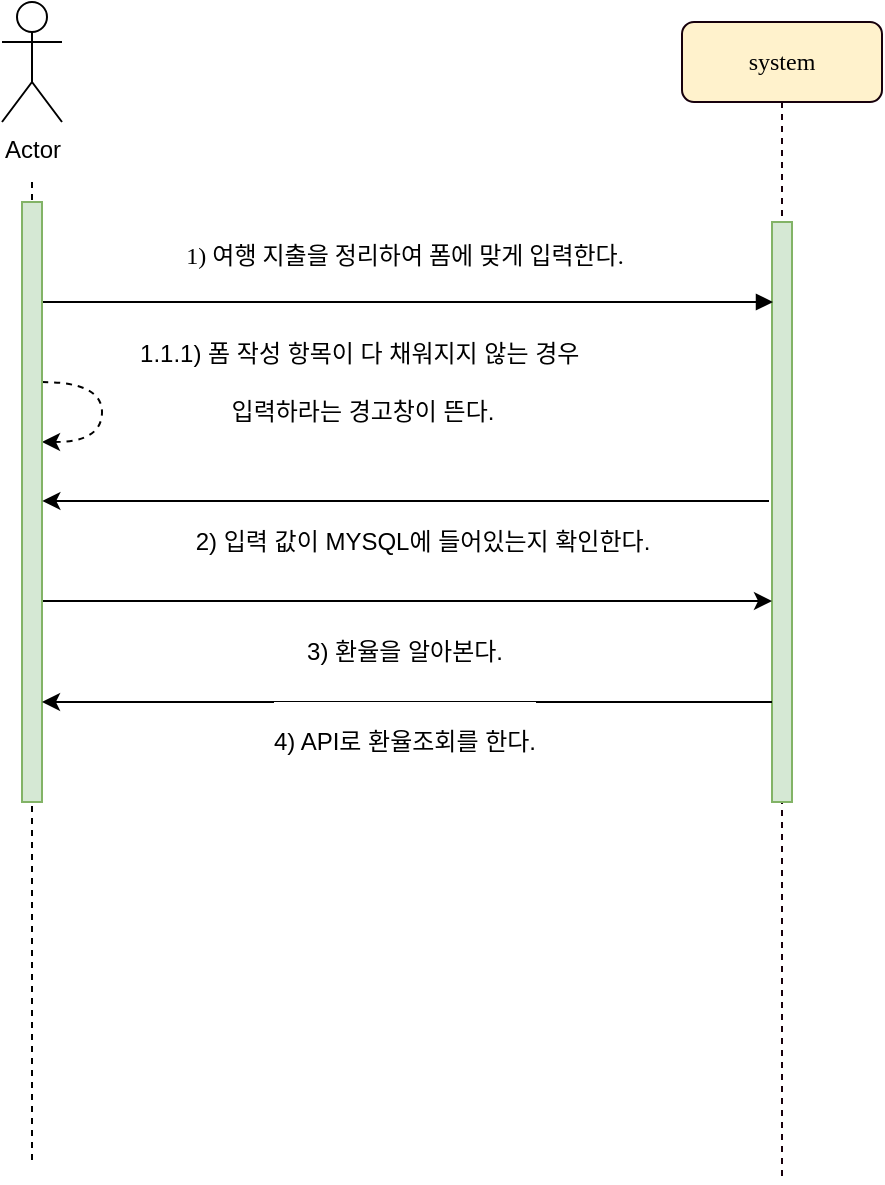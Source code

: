 <mxfile version="12.2.6" type="device" pages="1"><diagram name="Page-1" id="13e1069c-82ec-6db2-03f1-153e76fe0fe0"><mxGraphModel dx="768" dy="374" grid="1" gridSize="10" guides="1" tooltips="1" connect="1" arrows="1" fold="1" page="1" pageScale="1" pageWidth="1100" pageHeight="850" background="#ffffff" math="0" shadow="0"><root><mxCell id="0"/><mxCell id="1" parent="0"/><mxCell id="VtlNMgy8e4Arx-vugRvu-43" value="" style="line;strokeWidth=1;direction=south;html=1;perimeter=backbonePerimeter;points=[];outlineConnect=0;dashed=1;" parent="1" vertex="1"><mxGeometry x="150" y="170" width="10" height="490" as="geometry"/></mxCell><mxCell id="7baba1c4bc27f4b0-2" value="system" style="shape=umlLifeline;perimeter=lifelinePerimeter;whiteSpace=wrap;html=1;container=1;collapsible=0;recursiveResize=0;outlineConnect=0;rounded=1;shadow=0;comic=0;labelBackgroundColor=none;strokeColor=#17000C;strokeWidth=1;fillColor=#fff2cc;fontFamily=Verdana;fontSize=12;align=center;" parent="1" vertex="1"><mxGeometry x="480" y="90" width="100" height="580" as="geometry"/></mxCell><mxCell id="7baba1c4bc27f4b0-10" value="" style="html=1;points=[];perimeter=orthogonalPerimeter;rounded=0;shadow=0;comic=0;labelBackgroundColor=none;strokeColor=#82b366;strokeWidth=1;fillColor=#d5e8d4;fontFamily=Verdana;fontSize=12;align=center;" parent="7baba1c4bc27f4b0-2" vertex="1"><mxGeometry x="45" y="100" width="10" height="290" as="geometry"/></mxCell><mxCell id="7baba1c4bc27f4b0-11" value="&lt;p class=&quot;0&quot; style=&quot;line-height: 140%&quot;&gt;&lt;span lang=&quot;EN-US&quot; style=&quot;letter-spacing: 0pt ; font-size: 9.0pt&quot;&gt;1) &lt;/span&gt;&lt;span style=&quot;font-size: 9.0pt&quot;&gt;여행 지출을 정리하여 폼에 맞게 입력한다&lt;/span&gt;&lt;span lang=&quot;EN-US&quot; style=&quot;letter-spacing: 0pt ; font-size: 9.0pt&quot;&gt;.&lt;/span&gt;&lt;/p&gt;" style="html=1;verticalAlign=bottom;endArrow=block;entryX=0;entryY=0;labelBackgroundColor=none;fontFamily=Verdana;fontSize=12;edgeStyle=elbowEdgeStyle;elbow=vertical;" parent="1" edge="1"><mxGeometry relative="1" as="geometry"><mxPoint x="155" y="230" as="sourcePoint"/><mxPoint x="525.5" y="230" as="targetPoint"/></mxGeometry></mxCell><mxCell id="VtlNMgy8e4Arx-vugRvu-23" value="Actor" style="shape=umlActor;verticalLabelPosition=bottom;labelBackgroundColor=#ffffff;verticalAlign=top;html=1;outlineConnect=0;" parent="1" vertex="1"><mxGeometry x="140" y="80" width="30" height="60" as="geometry"/></mxCell><mxCell id="j2PPJ1SfC-ri20C4BlyN-18" style="edgeStyle=none;rounded=0;orthogonalLoop=1;jettySize=auto;html=1;endArrow=classic;endFill=1;startArrow=none;startFill=0;" edge="1" parent="1"><mxGeometry relative="1" as="geometry"><mxPoint x="160" y="379.5" as="sourcePoint"/><mxPoint x="525" y="379.5" as="targetPoint"/></mxGeometry></mxCell><mxCell id="j2PPJ1SfC-ri20C4BlyN-19" value="&lt;p class=&quot;0&quot; style=&quot;line-height: 140%&quot;&gt;&lt;span lang=&quot;EN-US&quot; style=&quot;letter-spacing: 0pt ; font-size: 9.0pt&quot;&gt;3) &lt;/span&gt;&lt;span style=&quot;font-size: 9.0pt&quot;&gt;환율을 알아본다&lt;/span&gt;&lt;span lang=&quot;EN-US&quot; style=&quot;letter-spacing: 0pt ; font-size: 9.0pt&quot;&gt;.&lt;/span&gt;&lt;/p&gt;" style="text;html=1;resizable=0;points=[];align=center;verticalAlign=middle;labelBackgroundColor=#ffffff;" vertex="1" connectable="0" parent="j2PPJ1SfC-ri20C4BlyN-18"><mxGeometry x="0.273" y="-1" relative="1" as="geometry"><mxPoint x="-52" y="24" as="offset"/></mxGeometry></mxCell><mxCell id="j2PPJ1SfC-ri20C4BlyN-22" style="edgeStyle=orthogonalEdgeStyle;curved=1;rounded=0;orthogonalLoop=1;jettySize=auto;html=1;dashed=1;startArrow=none;startFill=0;endArrow=classic;endFill=1;" edge="1" parent="1" target="VtlNMgy8e4Arx-vugRvu-32"><mxGeometry relative="1" as="geometry"><mxPoint x="170" y="300.0" as="targetPoint"/><mxPoint x="160" y="270.034" as="sourcePoint"/><Array as="points"><mxPoint x="190" y="270"/><mxPoint x="190" y="300"/></Array></mxGeometry></mxCell><mxCell id="j2PPJ1SfC-ri20C4BlyN-23" value="&lt;p class=&quot;0&quot; style=&quot;line-height: 140%&quot;&gt;&lt;span lang=&quot;EN-US&quot; style=&quot;letter-spacing: 0pt ; font-size: 9.0pt&quot;&gt;1.1.1) &lt;/span&gt;&lt;span style=&quot;font-size: 9.0pt&quot;&gt;폼 작성 항목이 다 채워지지 않는 경우&amp;nbsp;&lt;/span&gt;&lt;/p&gt;&lt;p class=&quot;0&quot; style=&quot;line-height: 140%&quot;&gt;&lt;span style=&quot;font-size: 9.0pt&quot;&gt;입력하라는 경고창이 뜬다&lt;/span&gt;&lt;span lang=&quot;EN-US&quot; style=&quot;letter-spacing: 0pt ; font-size: 9.0pt&quot;&gt;.&lt;/span&gt;&lt;/p&gt;" style="text;html=1;resizable=0;points=[];align=center;verticalAlign=middle;labelBackgroundColor=#ffffff;" vertex="1" connectable="0" parent="j2PPJ1SfC-ri20C4BlyN-22"><mxGeometry x="-0.439" y="-6" relative="1" as="geometry"><mxPoint x="135" y="-6" as="offset"/></mxGeometry></mxCell><mxCell id="VtlNMgy8e4Arx-vugRvu-32" value="" style="html=1;points=[];perimeter=orthogonalPerimeter;fillColor=#d5e8d4;strokeColor=#82b366;" parent="1" vertex="1"><mxGeometry x="150" y="180" width="10" height="300" as="geometry"/></mxCell><mxCell id="j2PPJ1SfC-ri20C4BlyN-7" style="edgeStyle=none;rounded=0;orthogonalLoop=1;jettySize=auto;html=1;entryX=1.167;entryY=0.522;entryDx=0;entryDy=0;entryPerimeter=0;" edge="1" parent="1"><mxGeometry relative="1" as="geometry"><mxPoint x="523.5" y="329.46" as="sourcePoint"/><mxPoint x="160.17" y="329.46" as="targetPoint"/></mxGeometry></mxCell><mxCell id="j2PPJ1SfC-ri20C4BlyN-8" value="&lt;p class=&quot;0&quot; style=&quot;line-height: 140%&quot;&gt;&lt;span lang=&quot;EN-US&quot; style=&quot;letter-spacing: 0pt ; font-size: 9.0pt&quot;&gt;2) &lt;/span&gt;&lt;span style=&quot;font-size: 9.0pt&quot;&gt;입력 값이 &lt;/span&gt;&lt;span lang=&quot;EN-US&quot; style=&quot;letter-spacing: 0pt ; font-size: 9.0pt&quot;&gt;MYSQL&lt;/span&gt;&lt;span style=&quot;font-size: 9.0pt&quot;&gt;에 들어있는지 확인한다&lt;/span&gt;&lt;span lang=&quot;EN-US&quot; style=&quot;letter-spacing: 0pt ; font-size: 9.0pt&quot;&gt;.&lt;/span&gt;&lt;/p&gt;" style="text;html=1;resizable=0;points=[];align=center;verticalAlign=middle;labelBackgroundColor=#ffffff;" vertex="1" connectable="0" parent="j2PPJ1SfC-ri20C4BlyN-7"><mxGeometry x="0.162" y="-3" relative="1" as="geometry"><mxPoint x="37.5" y="23" as="offset"/></mxGeometry></mxCell><mxCell id="j2PPJ1SfC-ri20C4BlyN-25" style="edgeStyle=none;rounded=0;orthogonalLoop=1;jettySize=auto;html=1;entryX=1;entryY=0.5;entryDx=0;entryDy=0;entryPerimeter=0;startArrow=none;startFill=0;endArrow=classic;endFill=1;" edge="1" parent="1"><mxGeometry relative="1" as="geometry"><mxPoint x="525" y="430" as="sourcePoint"/><mxPoint x="160" y="430" as="targetPoint"/></mxGeometry></mxCell><mxCell id="j2PPJ1SfC-ri20C4BlyN-26" value="&lt;p class=&quot;0&quot; style=&quot;line-height: 140%&quot;&gt;&lt;span lang=&quot;EN-US&quot; style=&quot;letter-spacing: 0pt ; font-size: 9.0pt&quot;&gt;4) API&lt;/span&gt;&lt;span style=&quot;font-size: 9.0pt&quot;&gt;로 환율조회를 한다&lt;/span&gt;&lt;span lang=&quot;EN-US&quot; style=&quot;letter-spacing: 0pt ; font-size: 9.0pt&quot;&gt;.&lt;/span&gt;&lt;/p&gt;" style="text;html=1;resizable=0;points=[];align=center;verticalAlign=middle;labelBackgroundColor=#ffffff;" vertex="1" connectable="0" parent="j2PPJ1SfC-ri20C4BlyN-25"><mxGeometry x="-0.147" relative="1" as="geometry"><mxPoint x="-29" y="20" as="offset"/></mxGeometry></mxCell></root></mxGraphModel></diagram></mxfile>
